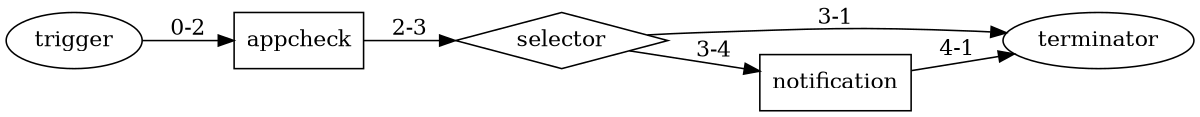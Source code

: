 digraph "appstore.exist" {
	dpi=150 rankdir=LR size="8,5"
	0 [label=trigger shape=oval]
	1 [label=terminator shape=oval]
	2 [label=appcheck shape=box]
	3 [label=selector shape=diamond]
	4 [label=notification shape=box]
	0 -> 2 [label="0-2"]
	2 -> 3 [label="2-3"]
	3 -> 4 [label="3-4"]
	3 -> 1 [label="3-1"]
	4 -> 1 [label="4-1"]
}
